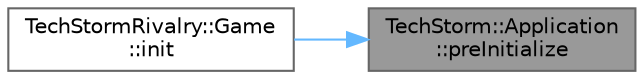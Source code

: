 digraph "TechStorm::Application::preInitialize"
{
 // LATEX_PDF_SIZE
  bgcolor="transparent";
  edge [fontname=Helvetica,fontsize=10,labelfontname=Helvetica,labelfontsize=10];
  node [fontname=Helvetica,fontsize=10,shape=box,height=0.2,width=0.4];
  rankdir="RL";
  Node1 [id="Node000001",label="TechStorm::Application\l::preInitialize",height=0.2,width=0.4,color="gray40", fillcolor="grey60", style="filled", fontcolor="black",tooltip=" "];
  Node1 -> Node2 [id="edge1_Node000001_Node000002",dir="back",color="steelblue1",style="solid",tooltip=" "];
  Node2 [id="Node000002",label="TechStormRivalry::Game\l::init",height=0.2,width=0.4,color="grey40", fillcolor="white", style="filled",URL="$class_tech_storm_rivalry_1_1_game.html#a27c5f38ca8a83e6c96267e2c60b5c407",tooltip=" "];
}
